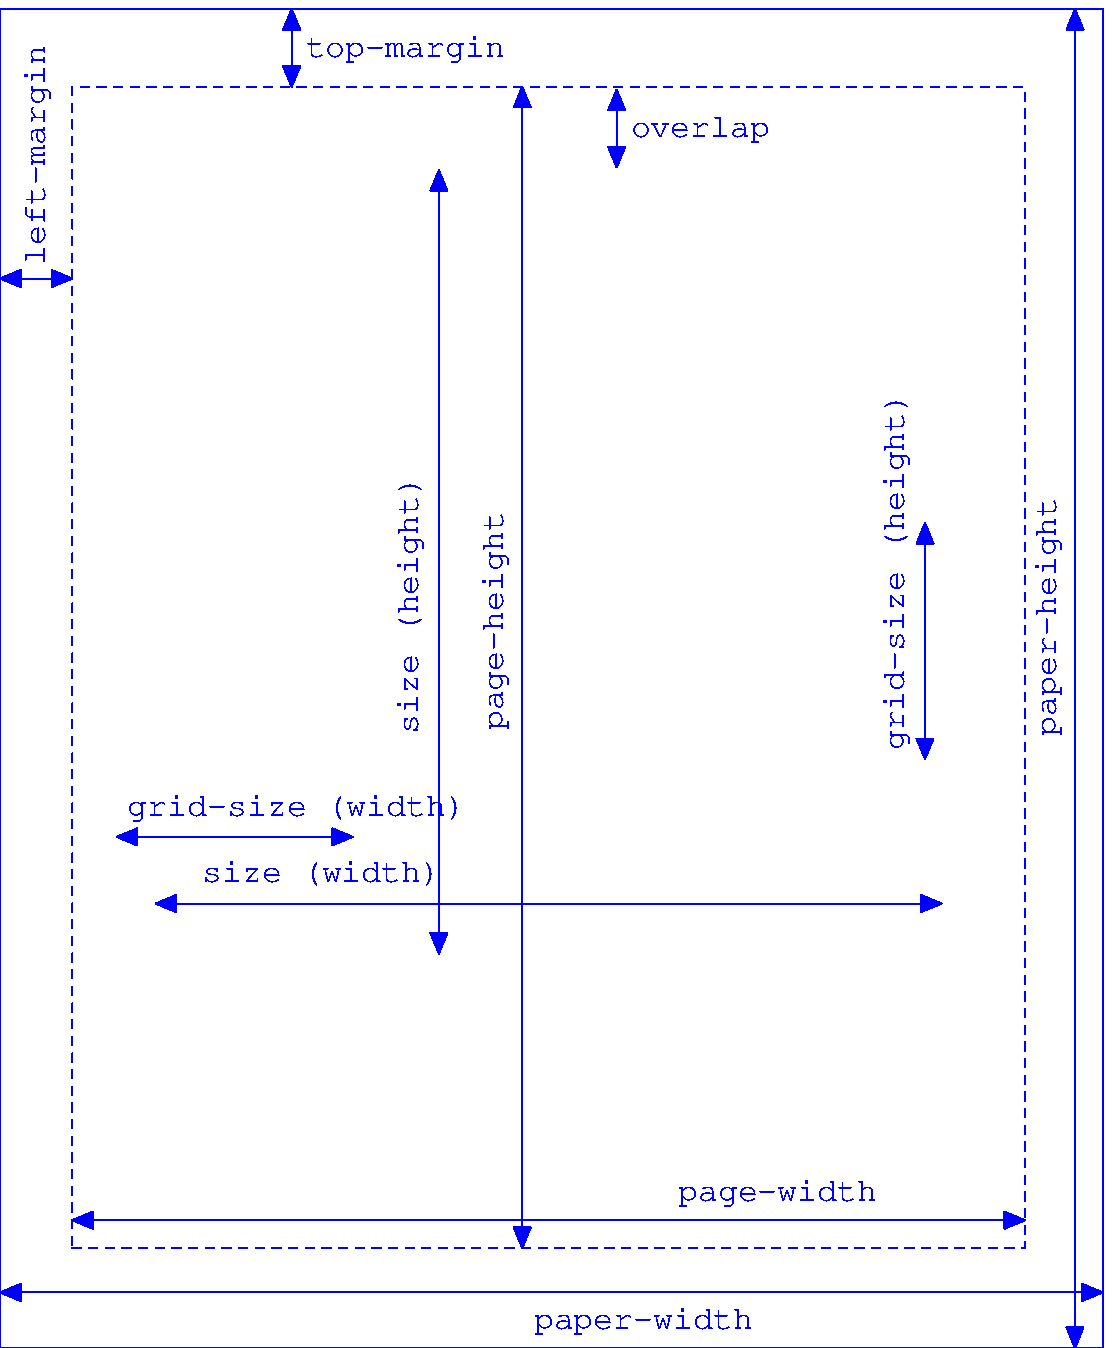 prologues:=2;

beginfig(1);

defaultfont:="cmssdc10";
defaultscale:=1.2;
ahlength:=8;
labeloffset:=5bp;

verbatimtex \font\tenrm=cmr10 \font\tenit=cmti10 \tenrm etex;

drawoptions(withcolor blue);

draw(0,0)--(397,0)--(397,482)--(0,482)--cycle;

draw(26,36)--(369,36)--(369,454)--(26,454)--cycle dashed evenly;

drawdblarrow(26,46)--(369,46);
label.top("page-width",(270,46));

drawdblarrow(188,36)--(188,454);
label.top("page-height",(188,250)) rotatedaround((188,250),90);

drawdblarrow(56,160)--(339,160);
label.top("size (width)",(100,160));

drawdblarrow(158,142)--(158,424);
label.top("size (height)",(158,250)) rotatedaround((158,250),90);

drawdblarrow(222,425)--(222,453);
label.rt("overlap",(222,439));

drawdblarrow(0,385)--(26,385);
label.rt("left-margin",(13,385)) rotatedaround((13,385),90);

drawdblarrow(105,454)--(105,482);
label.rt("top-margin",(105,468));

drawdblarrow(0,20)--(397,20);
label.bot("paper-width",(220,20));

drawdblarrow(387,0)--(387,482);
label.top("paper-height",(387,250)) rotatedaround((387,250),90);

drawdblarrow(42,184)--(127,184);
label.top("grid-size (width)",(84,184));

drawdblarrow(333,212)--(333,297);
label.top("grid-size (height)",(333,255)) rotatedaround((333,255),90);

endfig;

end;
